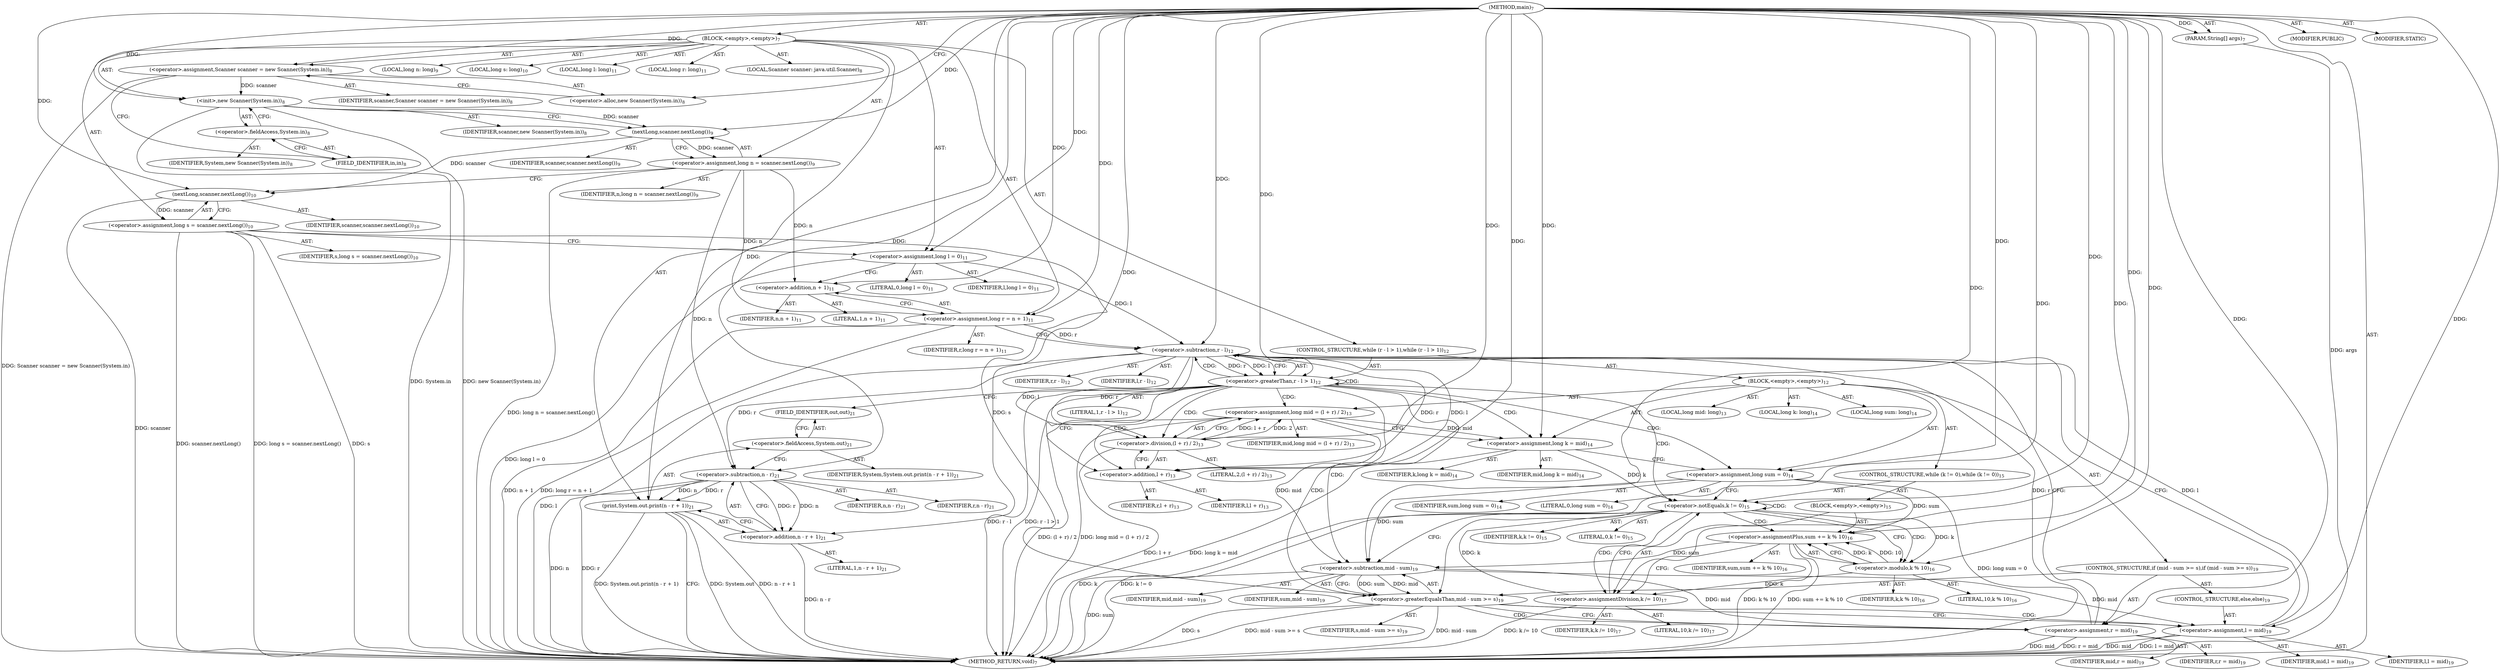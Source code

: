 digraph "main" {  
"19" [label = <(METHOD,main)<SUB>7</SUB>> ]
"20" [label = <(PARAM,String[] args)<SUB>7</SUB>> ]
"21" [label = <(BLOCK,&lt;empty&gt;,&lt;empty&gt;)<SUB>7</SUB>> ]
"4" [label = <(LOCAL,Scanner scanner: java.util.Scanner)<SUB>8</SUB>> ]
"22" [label = <(&lt;operator&gt;.assignment,Scanner scanner = new Scanner(System.in))<SUB>8</SUB>> ]
"23" [label = <(IDENTIFIER,scanner,Scanner scanner = new Scanner(System.in))<SUB>8</SUB>> ]
"24" [label = <(&lt;operator&gt;.alloc,new Scanner(System.in))<SUB>8</SUB>> ]
"25" [label = <(&lt;init&gt;,new Scanner(System.in))<SUB>8</SUB>> ]
"3" [label = <(IDENTIFIER,scanner,new Scanner(System.in))<SUB>8</SUB>> ]
"26" [label = <(&lt;operator&gt;.fieldAccess,System.in)<SUB>8</SUB>> ]
"27" [label = <(IDENTIFIER,System,new Scanner(System.in))<SUB>8</SUB>> ]
"28" [label = <(FIELD_IDENTIFIER,in,in)<SUB>8</SUB>> ]
"29" [label = <(LOCAL,long n: long)<SUB>9</SUB>> ]
"30" [label = <(&lt;operator&gt;.assignment,long n = scanner.nextLong())<SUB>9</SUB>> ]
"31" [label = <(IDENTIFIER,n,long n = scanner.nextLong())<SUB>9</SUB>> ]
"32" [label = <(nextLong,scanner.nextLong())<SUB>9</SUB>> ]
"33" [label = <(IDENTIFIER,scanner,scanner.nextLong())<SUB>9</SUB>> ]
"34" [label = <(LOCAL,long s: long)<SUB>10</SUB>> ]
"35" [label = <(&lt;operator&gt;.assignment,long s = scanner.nextLong())<SUB>10</SUB>> ]
"36" [label = <(IDENTIFIER,s,long s = scanner.nextLong())<SUB>10</SUB>> ]
"37" [label = <(nextLong,scanner.nextLong())<SUB>10</SUB>> ]
"38" [label = <(IDENTIFIER,scanner,scanner.nextLong())<SUB>10</SUB>> ]
"39" [label = <(LOCAL,long l: long)<SUB>11</SUB>> ]
"40" [label = <(LOCAL,long r: long)<SUB>11</SUB>> ]
"41" [label = <(&lt;operator&gt;.assignment,long l = 0)<SUB>11</SUB>> ]
"42" [label = <(IDENTIFIER,l,long l = 0)<SUB>11</SUB>> ]
"43" [label = <(LITERAL,0,long l = 0)<SUB>11</SUB>> ]
"44" [label = <(&lt;operator&gt;.assignment,long r = n + 1)<SUB>11</SUB>> ]
"45" [label = <(IDENTIFIER,r,long r = n + 1)<SUB>11</SUB>> ]
"46" [label = <(&lt;operator&gt;.addition,n + 1)<SUB>11</SUB>> ]
"47" [label = <(IDENTIFIER,n,n + 1)<SUB>11</SUB>> ]
"48" [label = <(LITERAL,1,n + 1)<SUB>11</SUB>> ]
"49" [label = <(CONTROL_STRUCTURE,while (r - l &gt; 1),while (r - l &gt; 1))<SUB>12</SUB>> ]
"50" [label = <(&lt;operator&gt;.greaterThan,r - l &gt; 1)<SUB>12</SUB>> ]
"51" [label = <(&lt;operator&gt;.subtraction,r - l)<SUB>12</SUB>> ]
"52" [label = <(IDENTIFIER,r,r - l)<SUB>12</SUB>> ]
"53" [label = <(IDENTIFIER,l,r - l)<SUB>12</SUB>> ]
"54" [label = <(LITERAL,1,r - l &gt; 1)<SUB>12</SUB>> ]
"55" [label = <(BLOCK,&lt;empty&gt;,&lt;empty&gt;)<SUB>12</SUB>> ]
"56" [label = <(LOCAL,long mid: long)<SUB>13</SUB>> ]
"57" [label = <(&lt;operator&gt;.assignment,long mid = (l + r) / 2)<SUB>13</SUB>> ]
"58" [label = <(IDENTIFIER,mid,long mid = (l + r) / 2)<SUB>13</SUB>> ]
"59" [label = <(&lt;operator&gt;.division,(l + r) / 2)<SUB>13</SUB>> ]
"60" [label = <(&lt;operator&gt;.addition,l + r)<SUB>13</SUB>> ]
"61" [label = <(IDENTIFIER,l,l + r)<SUB>13</SUB>> ]
"62" [label = <(IDENTIFIER,r,l + r)<SUB>13</SUB>> ]
"63" [label = <(LITERAL,2,(l + r) / 2)<SUB>13</SUB>> ]
"64" [label = <(LOCAL,long k: long)<SUB>14</SUB>> ]
"65" [label = <(LOCAL,long sum: long)<SUB>14</SUB>> ]
"66" [label = <(&lt;operator&gt;.assignment,long k = mid)<SUB>14</SUB>> ]
"67" [label = <(IDENTIFIER,k,long k = mid)<SUB>14</SUB>> ]
"68" [label = <(IDENTIFIER,mid,long k = mid)<SUB>14</SUB>> ]
"69" [label = <(&lt;operator&gt;.assignment,long sum = 0)<SUB>14</SUB>> ]
"70" [label = <(IDENTIFIER,sum,long sum = 0)<SUB>14</SUB>> ]
"71" [label = <(LITERAL,0,long sum = 0)<SUB>14</SUB>> ]
"72" [label = <(CONTROL_STRUCTURE,while (k != 0),while (k != 0))<SUB>15</SUB>> ]
"73" [label = <(&lt;operator&gt;.notEquals,k != 0)<SUB>15</SUB>> ]
"74" [label = <(IDENTIFIER,k,k != 0)<SUB>15</SUB>> ]
"75" [label = <(LITERAL,0,k != 0)<SUB>15</SUB>> ]
"76" [label = <(BLOCK,&lt;empty&gt;,&lt;empty&gt;)<SUB>15</SUB>> ]
"77" [label = <(&lt;operator&gt;.assignmentPlus,sum += k % 10)<SUB>16</SUB>> ]
"78" [label = <(IDENTIFIER,sum,sum += k % 10)<SUB>16</SUB>> ]
"79" [label = <(&lt;operator&gt;.modulo,k % 10)<SUB>16</SUB>> ]
"80" [label = <(IDENTIFIER,k,k % 10)<SUB>16</SUB>> ]
"81" [label = <(LITERAL,10,k % 10)<SUB>16</SUB>> ]
"82" [label = <(&lt;operator&gt;.assignmentDivision,k /= 10)<SUB>17</SUB>> ]
"83" [label = <(IDENTIFIER,k,k /= 10)<SUB>17</SUB>> ]
"84" [label = <(LITERAL,10,k /= 10)<SUB>17</SUB>> ]
"85" [label = <(CONTROL_STRUCTURE,if (mid - sum &gt;= s),if (mid - sum &gt;= s))<SUB>19</SUB>> ]
"86" [label = <(&lt;operator&gt;.greaterEqualsThan,mid - sum &gt;= s)<SUB>19</SUB>> ]
"87" [label = <(&lt;operator&gt;.subtraction,mid - sum)<SUB>19</SUB>> ]
"88" [label = <(IDENTIFIER,mid,mid - sum)<SUB>19</SUB>> ]
"89" [label = <(IDENTIFIER,sum,mid - sum)<SUB>19</SUB>> ]
"90" [label = <(IDENTIFIER,s,mid - sum &gt;= s)<SUB>19</SUB>> ]
"91" [label = <(&lt;operator&gt;.assignment,r = mid)<SUB>19</SUB>> ]
"92" [label = <(IDENTIFIER,r,r = mid)<SUB>19</SUB>> ]
"93" [label = <(IDENTIFIER,mid,r = mid)<SUB>19</SUB>> ]
"94" [label = <(CONTROL_STRUCTURE,else,else)<SUB>19</SUB>> ]
"95" [label = <(&lt;operator&gt;.assignment,l = mid)<SUB>19</SUB>> ]
"96" [label = <(IDENTIFIER,l,l = mid)<SUB>19</SUB>> ]
"97" [label = <(IDENTIFIER,mid,l = mid)<SUB>19</SUB>> ]
"98" [label = <(print,System.out.print(n - r + 1))<SUB>21</SUB>> ]
"99" [label = <(&lt;operator&gt;.fieldAccess,System.out)<SUB>21</SUB>> ]
"100" [label = <(IDENTIFIER,System,System.out.print(n - r + 1))<SUB>21</SUB>> ]
"101" [label = <(FIELD_IDENTIFIER,out,out)<SUB>21</SUB>> ]
"102" [label = <(&lt;operator&gt;.addition,n - r + 1)<SUB>21</SUB>> ]
"103" [label = <(&lt;operator&gt;.subtraction,n - r)<SUB>21</SUB>> ]
"104" [label = <(IDENTIFIER,n,n - r)<SUB>21</SUB>> ]
"105" [label = <(IDENTIFIER,r,n - r)<SUB>21</SUB>> ]
"106" [label = <(LITERAL,1,n - r + 1)<SUB>21</SUB>> ]
"107" [label = <(MODIFIER,PUBLIC)> ]
"108" [label = <(MODIFIER,STATIC)> ]
"109" [label = <(METHOD_RETURN,void)<SUB>7</SUB>> ]
  "19" -> "20"  [ label = "AST: "] 
  "19" -> "21"  [ label = "AST: "] 
  "19" -> "107"  [ label = "AST: "] 
  "19" -> "108"  [ label = "AST: "] 
  "19" -> "109"  [ label = "AST: "] 
  "21" -> "4"  [ label = "AST: "] 
  "21" -> "22"  [ label = "AST: "] 
  "21" -> "25"  [ label = "AST: "] 
  "21" -> "29"  [ label = "AST: "] 
  "21" -> "30"  [ label = "AST: "] 
  "21" -> "34"  [ label = "AST: "] 
  "21" -> "35"  [ label = "AST: "] 
  "21" -> "39"  [ label = "AST: "] 
  "21" -> "40"  [ label = "AST: "] 
  "21" -> "41"  [ label = "AST: "] 
  "21" -> "44"  [ label = "AST: "] 
  "21" -> "49"  [ label = "AST: "] 
  "21" -> "98"  [ label = "AST: "] 
  "22" -> "23"  [ label = "AST: "] 
  "22" -> "24"  [ label = "AST: "] 
  "25" -> "3"  [ label = "AST: "] 
  "25" -> "26"  [ label = "AST: "] 
  "26" -> "27"  [ label = "AST: "] 
  "26" -> "28"  [ label = "AST: "] 
  "30" -> "31"  [ label = "AST: "] 
  "30" -> "32"  [ label = "AST: "] 
  "32" -> "33"  [ label = "AST: "] 
  "35" -> "36"  [ label = "AST: "] 
  "35" -> "37"  [ label = "AST: "] 
  "37" -> "38"  [ label = "AST: "] 
  "41" -> "42"  [ label = "AST: "] 
  "41" -> "43"  [ label = "AST: "] 
  "44" -> "45"  [ label = "AST: "] 
  "44" -> "46"  [ label = "AST: "] 
  "46" -> "47"  [ label = "AST: "] 
  "46" -> "48"  [ label = "AST: "] 
  "49" -> "50"  [ label = "AST: "] 
  "49" -> "55"  [ label = "AST: "] 
  "50" -> "51"  [ label = "AST: "] 
  "50" -> "54"  [ label = "AST: "] 
  "51" -> "52"  [ label = "AST: "] 
  "51" -> "53"  [ label = "AST: "] 
  "55" -> "56"  [ label = "AST: "] 
  "55" -> "57"  [ label = "AST: "] 
  "55" -> "64"  [ label = "AST: "] 
  "55" -> "65"  [ label = "AST: "] 
  "55" -> "66"  [ label = "AST: "] 
  "55" -> "69"  [ label = "AST: "] 
  "55" -> "72"  [ label = "AST: "] 
  "55" -> "85"  [ label = "AST: "] 
  "57" -> "58"  [ label = "AST: "] 
  "57" -> "59"  [ label = "AST: "] 
  "59" -> "60"  [ label = "AST: "] 
  "59" -> "63"  [ label = "AST: "] 
  "60" -> "61"  [ label = "AST: "] 
  "60" -> "62"  [ label = "AST: "] 
  "66" -> "67"  [ label = "AST: "] 
  "66" -> "68"  [ label = "AST: "] 
  "69" -> "70"  [ label = "AST: "] 
  "69" -> "71"  [ label = "AST: "] 
  "72" -> "73"  [ label = "AST: "] 
  "72" -> "76"  [ label = "AST: "] 
  "73" -> "74"  [ label = "AST: "] 
  "73" -> "75"  [ label = "AST: "] 
  "76" -> "77"  [ label = "AST: "] 
  "76" -> "82"  [ label = "AST: "] 
  "77" -> "78"  [ label = "AST: "] 
  "77" -> "79"  [ label = "AST: "] 
  "79" -> "80"  [ label = "AST: "] 
  "79" -> "81"  [ label = "AST: "] 
  "82" -> "83"  [ label = "AST: "] 
  "82" -> "84"  [ label = "AST: "] 
  "85" -> "86"  [ label = "AST: "] 
  "85" -> "91"  [ label = "AST: "] 
  "85" -> "94"  [ label = "AST: "] 
  "86" -> "87"  [ label = "AST: "] 
  "86" -> "90"  [ label = "AST: "] 
  "87" -> "88"  [ label = "AST: "] 
  "87" -> "89"  [ label = "AST: "] 
  "91" -> "92"  [ label = "AST: "] 
  "91" -> "93"  [ label = "AST: "] 
  "94" -> "95"  [ label = "AST: "] 
  "95" -> "96"  [ label = "AST: "] 
  "95" -> "97"  [ label = "AST: "] 
  "98" -> "99"  [ label = "AST: "] 
  "98" -> "102"  [ label = "AST: "] 
  "99" -> "100"  [ label = "AST: "] 
  "99" -> "101"  [ label = "AST: "] 
  "102" -> "103"  [ label = "AST: "] 
  "102" -> "106"  [ label = "AST: "] 
  "103" -> "104"  [ label = "AST: "] 
  "103" -> "105"  [ label = "AST: "] 
  "22" -> "28"  [ label = "CFG: "] 
  "25" -> "32"  [ label = "CFG: "] 
  "30" -> "37"  [ label = "CFG: "] 
  "35" -> "41"  [ label = "CFG: "] 
  "41" -> "46"  [ label = "CFG: "] 
  "44" -> "51"  [ label = "CFG: "] 
  "98" -> "109"  [ label = "CFG: "] 
  "24" -> "22"  [ label = "CFG: "] 
  "26" -> "25"  [ label = "CFG: "] 
  "32" -> "30"  [ label = "CFG: "] 
  "37" -> "35"  [ label = "CFG: "] 
  "46" -> "44"  [ label = "CFG: "] 
  "50" -> "60"  [ label = "CFG: "] 
  "50" -> "101"  [ label = "CFG: "] 
  "99" -> "103"  [ label = "CFG: "] 
  "102" -> "98"  [ label = "CFG: "] 
  "28" -> "26"  [ label = "CFG: "] 
  "51" -> "50"  [ label = "CFG: "] 
  "57" -> "66"  [ label = "CFG: "] 
  "66" -> "69"  [ label = "CFG: "] 
  "69" -> "73"  [ label = "CFG: "] 
  "101" -> "99"  [ label = "CFG: "] 
  "103" -> "102"  [ label = "CFG: "] 
  "59" -> "57"  [ label = "CFG: "] 
  "73" -> "79"  [ label = "CFG: "] 
  "73" -> "87"  [ label = "CFG: "] 
  "86" -> "91"  [ label = "CFG: "] 
  "86" -> "95"  [ label = "CFG: "] 
  "91" -> "51"  [ label = "CFG: "] 
  "60" -> "59"  [ label = "CFG: "] 
  "77" -> "82"  [ label = "CFG: "] 
  "82" -> "73"  [ label = "CFG: "] 
  "87" -> "86"  [ label = "CFG: "] 
  "95" -> "51"  [ label = "CFG: "] 
  "79" -> "77"  [ label = "CFG: "] 
  "19" -> "24"  [ label = "CFG: "] 
  "20" -> "109"  [ label = "DDG: args"] 
  "22" -> "109"  [ label = "DDG: Scanner scanner = new Scanner(System.in)"] 
  "25" -> "109"  [ label = "DDG: System.in"] 
  "25" -> "109"  [ label = "DDG: new Scanner(System.in)"] 
  "30" -> "109"  [ label = "DDG: long n = scanner.nextLong()"] 
  "35" -> "109"  [ label = "DDG: s"] 
  "37" -> "109"  [ label = "DDG: scanner"] 
  "35" -> "109"  [ label = "DDG: scanner.nextLong()"] 
  "35" -> "109"  [ label = "DDG: long s = scanner.nextLong()"] 
  "41" -> "109"  [ label = "DDG: long l = 0"] 
  "44" -> "109"  [ label = "DDG: n + 1"] 
  "44" -> "109"  [ label = "DDG: long r = n + 1"] 
  "51" -> "109"  [ label = "DDG: l"] 
  "50" -> "109"  [ label = "DDG: r - l"] 
  "50" -> "109"  [ label = "DDG: r - l &gt; 1"] 
  "98" -> "109"  [ label = "DDG: System.out"] 
  "103" -> "109"  [ label = "DDG: n"] 
  "103" -> "109"  [ label = "DDG: r"] 
  "102" -> "109"  [ label = "DDG: n - r"] 
  "98" -> "109"  [ label = "DDG: n - r + 1"] 
  "98" -> "109"  [ label = "DDG: System.out.print(n - r + 1)"] 
  "59" -> "109"  [ label = "DDG: l + r"] 
  "57" -> "109"  [ label = "DDG: (l + r) / 2"] 
  "57" -> "109"  [ label = "DDG: long mid = (l + r) / 2"] 
  "66" -> "109"  [ label = "DDG: long k = mid"] 
  "69" -> "109"  [ label = "DDG: long sum = 0"] 
  "73" -> "109"  [ label = "DDG: k"] 
  "73" -> "109"  [ label = "DDG: k != 0"] 
  "87" -> "109"  [ label = "DDG: sum"] 
  "86" -> "109"  [ label = "DDG: mid - sum"] 
  "86" -> "109"  [ label = "DDG: s"] 
  "86" -> "109"  [ label = "DDG: mid - sum &gt;= s"] 
  "95" -> "109"  [ label = "DDG: mid"] 
  "95" -> "109"  [ label = "DDG: l = mid"] 
  "91" -> "109"  [ label = "DDG: mid"] 
  "91" -> "109"  [ label = "DDG: r = mid"] 
  "77" -> "109"  [ label = "DDG: k % 10"] 
  "77" -> "109"  [ label = "DDG: sum += k % 10"] 
  "82" -> "109"  [ label = "DDG: k /= 10"] 
  "19" -> "20"  [ label = "DDG: "] 
  "19" -> "22"  [ label = "DDG: "] 
  "32" -> "30"  [ label = "DDG: scanner"] 
  "37" -> "35"  [ label = "DDG: scanner"] 
  "19" -> "41"  [ label = "DDG: "] 
  "30" -> "44"  [ label = "DDG: n"] 
  "19" -> "44"  [ label = "DDG: "] 
  "22" -> "25"  [ label = "DDG: scanner"] 
  "19" -> "25"  [ label = "DDG: "] 
  "103" -> "98"  [ label = "DDG: n"] 
  "103" -> "98"  [ label = "DDG: r"] 
  "19" -> "98"  [ label = "DDG: "] 
  "25" -> "32"  [ label = "DDG: scanner"] 
  "19" -> "32"  [ label = "DDG: "] 
  "32" -> "37"  [ label = "DDG: scanner"] 
  "19" -> "37"  [ label = "DDG: "] 
  "30" -> "46"  [ label = "DDG: n"] 
  "19" -> "46"  [ label = "DDG: "] 
  "51" -> "50"  [ label = "DDG: r"] 
  "51" -> "50"  [ label = "DDG: l"] 
  "19" -> "50"  [ label = "DDG: "] 
  "59" -> "57"  [ label = "DDG: l + r"] 
  "59" -> "57"  [ label = "DDG: 2"] 
  "57" -> "66"  [ label = "DDG: mid"] 
  "19" -> "66"  [ label = "DDG: "] 
  "19" -> "69"  [ label = "DDG: "] 
  "103" -> "102"  [ label = "DDG: n"] 
  "103" -> "102"  [ label = "DDG: r"] 
  "19" -> "102"  [ label = "DDG: "] 
  "44" -> "51"  [ label = "DDG: r"] 
  "91" -> "51"  [ label = "DDG: r"] 
  "19" -> "51"  [ label = "DDG: "] 
  "41" -> "51"  [ label = "DDG: l"] 
  "95" -> "51"  [ label = "DDG: l"] 
  "87" -> "91"  [ label = "DDG: mid"] 
  "19" -> "91"  [ label = "DDG: "] 
  "19" -> "103"  [ label = "DDG: "] 
  "30" -> "103"  [ label = "DDG: n"] 
  "51" -> "103"  [ label = "DDG: r"] 
  "51" -> "59"  [ label = "DDG: l"] 
  "19" -> "59"  [ label = "DDG: "] 
  "51" -> "59"  [ label = "DDG: r"] 
  "66" -> "73"  [ label = "DDG: k"] 
  "82" -> "73"  [ label = "DDG: k"] 
  "19" -> "73"  [ label = "DDG: "] 
  "79" -> "77"  [ label = "DDG: k"] 
  "79" -> "77"  [ label = "DDG: 10"] 
  "19" -> "82"  [ label = "DDG: "] 
  "87" -> "86"  [ label = "DDG: mid"] 
  "87" -> "86"  [ label = "DDG: sum"] 
  "35" -> "86"  [ label = "DDG: s"] 
  "19" -> "86"  [ label = "DDG: "] 
  "87" -> "95"  [ label = "DDG: mid"] 
  "19" -> "95"  [ label = "DDG: "] 
  "51" -> "60"  [ label = "DDG: l"] 
  "19" -> "60"  [ label = "DDG: "] 
  "51" -> "60"  [ label = "DDG: r"] 
  "69" -> "77"  [ label = "DDG: sum"] 
  "19" -> "77"  [ label = "DDG: "] 
  "79" -> "82"  [ label = "DDG: k"] 
  "19" -> "87"  [ label = "DDG: "] 
  "57" -> "87"  [ label = "DDG: mid"] 
  "69" -> "87"  [ label = "DDG: sum"] 
  "77" -> "87"  [ label = "DDG: sum"] 
  "73" -> "79"  [ label = "DDG: k"] 
  "19" -> "79"  [ label = "DDG: "] 
  "50" -> "60"  [ label = "CDG: "] 
  "50" -> "73"  [ label = "CDG: "] 
  "50" -> "51"  [ label = "CDG: "] 
  "50" -> "57"  [ label = "CDG: "] 
  "50" -> "66"  [ label = "CDG: "] 
  "50" -> "69"  [ label = "CDG: "] 
  "50" -> "50"  [ label = "CDG: "] 
  "50" -> "59"  [ label = "CDG: "] 
  "50" -> "87"  [ label = "CDG: "] 
  "50" -> "86"  [ label = "CDG: "] 
  "73" -> "73"  [ label = "CDG: "] 
  "73" -> "77"  [ label = "CDG: "] 
  "73" -> "82"  [ label = "CDG: "] 
  "73" -> "79"  [ label = "CDG: "] 
  "86" -> "95"  [ label = "CDG: "] 
  "86" -> "91"  [ label = "CDG: "] 
}
